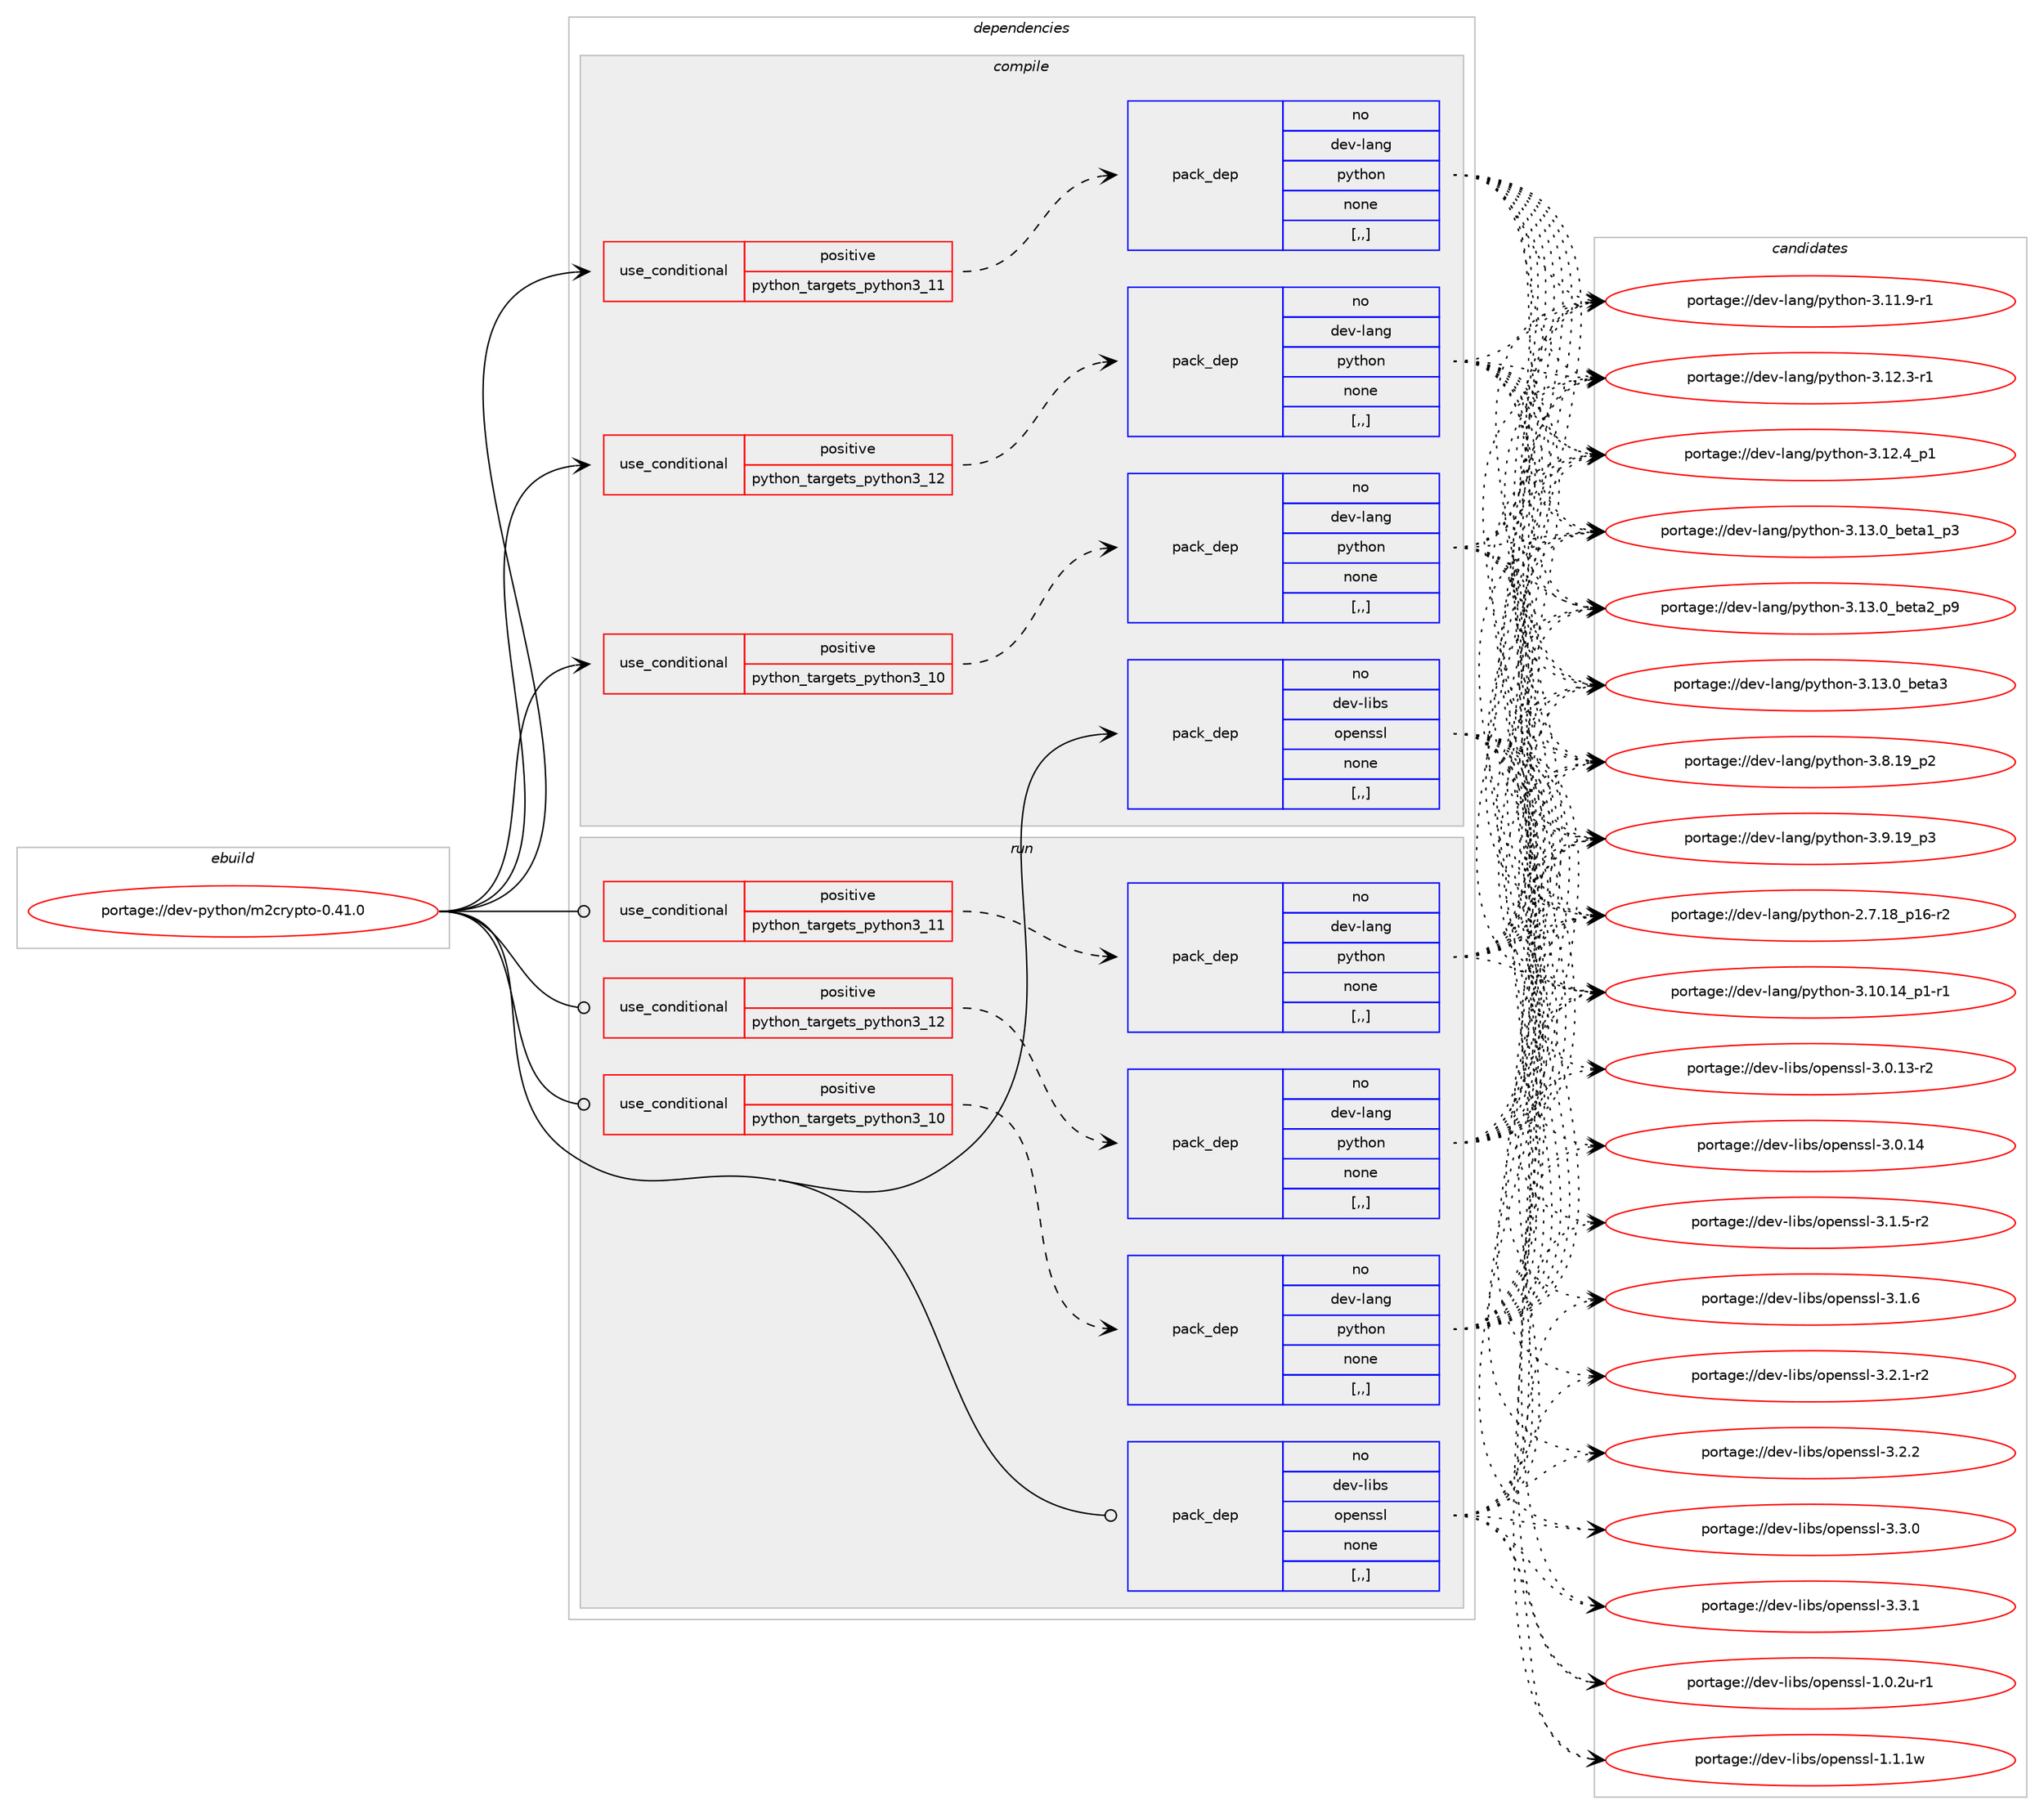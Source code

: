 digraph prolog {

# *************
# Graph options
# *************

newrank=true;
concentrate=true;
compound=true;
graph [rankdir=LR,fontname=Helvetica,fontsize=10,ranksep=1.5];#, ranksep=2.5, nodesep=0.2];
edge  [arrowhead=vee];
node  [fontname=Helvetica,fontsize=10];

# **********
# The ebuild
# **********

subgraph cluster_leftcol {
color=gray;
rank=same;
label=<<i>ebuild</i>>;
id [label="portage://dev-python/m2crypto-0.41.0", color=red, width=4, href="../dev-python/m2crypto-0.41.0.svg"];
}

# ****************
# The dependencies
# ****************

subgraph cluster_midcol {
color=gray;
label=<<i>dependencies</i>>;
subgraph cluster_compile {
fillcolor="#eeeeee";
style=filled;
label=<<i>compile</i>>;
subgraph cond33639 {
dependency147292 [label=<<TABLE BORDER="0" CELLBORDER="1" CELLSPACING="0" CELLPADDING="4"><TR><TD ROWSPAN="3" CELLPADDING="10">use_conditional</TD></TR><TR><TD>positive</TD></TR><TR><TD>python_targets_python3_10</TD></TR></TABLE>>, shape=none, color=red];
subgraph pack112438 {
dependency147293 [label=<<TABLE BORDER="0" CELLBORDER="1" CELLSPACING="0" CELLPADDING="4" WIDTH="220"><TR><TD ROWSPAN="6" CELLPADDING="30">pack_dep</TD></TR><TR><TD WIDTH="110">no</TD></TR><TR><TD>dev-lang</TD></TR><TR><TD>python</TD></TR><TR><TD>none</TD></TR><TR><TD>[,,]</TD></TR></TABLE>>, shape=none, color=blue];
}
dependency147292:e -> dependency147293:w [weight=20,style="dashed",arrowhead="vee"];
}
id:e -> dependency147292:w [weight=20,style="solid",arrowhead="vee"];
subgraph cond33640 {
dependency147294 [label=<<TABLE BORDER="0" CELLBORDER="1" CELLSPACING="0" CELLPADDING="4"><TR><TD ROWSPAN="3" CELLPADDING="10">use_conditional</TD></TR><TR><TD>positive</TD></TR><TR><TD>python_targets_python3_11</TD></TR></TABLE>>, shape=none, color=red];
subgraph pack112439 {
dependency147295 [label=<<TABLE BORDER="0" CELLBORDER="1" CELLSPACING="0" CELLPADDING="4" WIDTH="220"><TR><TD ROWSPAN="6" CELLPADDING="30">pack_dep</TD></TR><TR><TD WIDTH="110">no</TD></TR><TR><TD>dev-lang</TD></TR><TR><TD>python</TD></TR><TR><TD>none</TD></TR><TR><TD>[,,]</TD></TR></TABLE>>, shape=none, color=blue];
}
dependency147294:e -> dependency147295:w [weight=20,style="dashed",arrowhead="vee"];
}
id:e -> dependency147294:w [weight=20,style="solid",arrowhead="vee"];
subgraph cond33641 {
dependency147296 [label=<<TABLE BORDER="0" CELLBORDER="1" CELLSPACING="0" CELLPADDING="4"><TR><TD ROWSPAN="3" CELLPADDING="10">use_conditional</TD></TR><TR><TD>positive</TD></TR><TR><TD>python_targets_python3_12</TD></TR></TABLE>>, shape=none, color=red];
subgraph pack112440 {
dependency147297 [label=<<TABLE BORDER="0" CELLBORDER="1" CELLSPACING="0" CELLPADDING="4" WIDTH="220"><TR><TD ROWSPAN="6" CELLPADDING="30">pack_dep</TD></TR><TR><TD WIDTH="110">no</TD></TR><TR><TD>dev-lang</TD></TR><TR><TD>python</TD></TR><TR><TD>none</TD></TR><TR><TD>[,,]</TD></TR></TABLE>>, shape=none, color=blue];
}
dependency147296:e -> dependency147297:w [weight=20,style="dashed",arrowhead="vee"];
}
id:e -> dependency147296:w [weight=20,style="solid",arrowhead="vee"];
subgraph pack112441 {
dependency147298 [label=<<TABLE BORDER="0" CELLBORDER="1" CELLSPACING="0" CELLPADDING="4" WIDTH="220"><TR><TD ROWSPAN="6" CELLPADDING="30">pack_dep</TD></TR><TR><TD WIDTH="110">no</TD></TR><TR><TD>dev-libs</TD></TR><TR><TD>openssl</TD></TR><TR><TD>none</TD></TR><TR><TD>[,,]</TD></TR></TABLE>>, shape=none, color=blue];
}
id:e -> dependency147298:w [weight=20,style="solid",arrowhead="vee"];
}
subgraph cluster_compileandrun {
fillcolor="#eeeeee";
style=filled;
label=<<i>compile and run</i>>;
}
subgraph cluster_run {
fillcolor="#eeeeee";
style=filled;
label=<<i>run</i>>;
subgraph cond33642 {
dependency147299 [label=<<TABLE BORDER="0" CELLBORDER="1" CELLSPACING="0" CELLPADDING="4"><TR><TD ROWSPAN="3" CELLPADDING="10">use_conditional</TD></TR><TR><TD>positive</TD></TR><TR><TD>python_targets_python3_10</TD></TR></TABLE>>, shape=none, color=red];
subgraph pack112442 {
dependency147300 [label=<<TABLE BORDER="0" CELLBORDER="1" CELLSPACING="0" CELLPADDING="4" WIDTH="220"><TR><TD ROWSPAN="6" CELLPADDING="30">pack_dep</TD></TR><TR><TD WIDTH="110">no</TD></TR><TR><TD>dev-lang</TD></TR><TR><TD>python</TD></TR><TR><TD>none</TD></TR><TR><TD>[,,]</TD></TR></TABLE>>, shape=none, color=blue];
}
dependency147299:e -> dependency147300:w [weight=20,style="dashed",arrowhead="vee"];
}
id:e -> dependency147299:w [weight=20,style="solid",arrowhead="odot"];
subgraph cond33643 {
dependency147301 [label=<<TABLE BORDER="0" CELLBORDER="1" CELLSPACING="0" CELLPADDING="4"><TR><TD ROWSPAN="3" CELLPADDING="10">use_conditional</TD></TR><TR><TD>positive</TD></TR><TR><TD>python_targets_python3_11</TD></TR></TABLE>>, shape=none, color=red];
subgraph pack112443 {
dependency147302 [label=<<TABLE BORDER="0" CELLBORDER="1" CELLSPACING="0" CELLPADDING="4" WIDTH="220"><TR><TD ROWSPAN="6" CELLPADDING="30">pack_dep</TD></TR><TR><TD WIDTH="110">no</TD></TR><TR><TD>dev-lang</TD></TR><TR><TD>python</TD></TR><TR><TD>none</TD></TR><TR><TD>[,,]</TD></TR></TABLE>>, shape=none, color=blue];
}
dependency147301:e -> dependency147302:w [weight=20,style="dashed",arrowhead="vee"];
}
id:e -> dependency147301:w [weight=20,style="solid",arrowhead="odot"];
subgraph cond33644 {
dependency147303 [label=<<TABLE BORDER="0" CELLBORDER="1" CELLSPACING="0" CELLPADDING="4"><TR><TD ROWSPAN="3" CELLPADDING="10">use_conditional</TD></TR><TR><TD>positive</TD></TR><TR><TD>python_targets_python3_12</TD></TR></TABLE>>, shape=none, color=red];
subgraph pack112444 {
dependency147304 [label=<<TABLE BORDER="0" CELLBORDER="1" CELLSPACING="0" CELLPADDING="4" WIDTH="220"><TR><TD ROWSPAN="6" CELLPADDING="30">pack_dep</TD></TR><TR><TD WIDTH="110">no</TD></TR><TR><TD>dev-lang</TD></TR><TR><TD>python</TD></TR><TR><TD>none</TD></TR><TR><TD>[,,]</TD></TR></TABLE>>, shape=none, color=blue];
}
dependency147303:e -> dependency147304:w [weight=20,style="dashed",arrowhead="vee"];
}
id:e -> dependency147303:w [weight=20,style="solid",arrowhead="odot"];
subgraph pack112445 {
dependency147305 [label=<<TABLE BORDER="0" CELLBORDER="1" CELLSPACING="0" CELLPADDING="4" WIDTH="220"><TR><TD ROWSPAN="6" CELLPADDING="30">pack_dep</TD></TR><TR><TD WIDTH="110">no</TD></TR><TR><TD>dev-libs</TD></TR><TR><TD>openssl</TD></TR><TR><TD>none</TD></TR><TR><TD>[,,]</TD></TR></TABLE>>, shape=none, color=blue];
}
id:e -> dependency147305:w [weight=20,style="solid",arrowhead="odot"];
}
}

# **************
# The candidates
# **************

subgraph cluster_choices {
rank=same;
color=gray;
label=<<i>candidates</i>>;

subgraph choice112438 {
color=black;
nodesep=1;
choice100101118451089711010347112121116104111110455046554649569511249544511450 [label="portage://dev-lang/python-2.7.18_p16-r2", color=red, width=4,href="../dev-lang/python-2.7.18_p16-r2.svg"];
choice100101118451089711010347112121116104111110455146494846495295112494511449 [label="portage://dev-lang/python-3.10.14_p1-r1", color=red, width=4,href="../dev-lang/python-3.10.14_p1-r1.svg"];
choice100101118451089711010347112121116104111110455146494946574511449 [label="portage://dev-lang/python-3.11.9-r1", color=red, width=4,href="../dev-lang/python-3.11.9-r1.svg"];
choice100101118451089711010347112121116104111110455146495046514511449 [label="portage://dev-lang/python-3.12.3-r1", color=red, width=4,href="../dev-lang/python-3.12.3-r1.svg"];
choice100101118451089711010347112121116104111110455146495046529511249 [label="portage://dev-lang/python-3.12.4_p1", color=red, width=4,href="../dev-lang/python-3.12.4_p1.svg"];
choice10010111845108971101034711212111610411111045514649514648959810111697499511251 [label="portage://dev-lang/python-3.13.0_beta1_p3", color=red, width=4,href="../dev-lang/python-3.13.0_beta1_p3.svg"];
choice10010111845108971101034711212111610411111045514649514648959810111697509511257 [label="portage://dev-lang/python-3.13.0_beta2_p9", color=red, width=4,href="../dev-lang/python-3.13.0_beta2_p9.svg"];
choice1001011184510897110103471121211161041111104551464951464895981011169751 [label="portage://dev-lang/python-3.13.0_beta3", color=red, width=4,href="../dev-lang/python-3.13.0_beta3.svg"];
choice100101118451089711010347112121116104111110455146564649579511250 [label="portage://dev-lang/python-3.8.19_p2", color=red, width=4,href="../dev-lang/python-3.8.19_p2.svg"];
choice100101118451089711010347112121116104111110455146574649579511251 [label="portage://dev-lang/python-3.9.19_p3", color=red, width=4,href="../dev-lang/python-3.9.19_p3.svg"];
dependency147293:e -> choice100101118451089711010347112121116104111110455046554649569511249544511450:w [style=dotted,weight="100"];
dependency147293:e -> choice100101118451089711010347112121116104111110455146494846495295112494511449:w [style=dotted,weight="100"];
dependency147293:e -> choice100101118451089711010347112121116104111110455146494946574511449:w [style=dotted,weight="100"];
dependency147293:e -> choice100101118451089711010347112121116104111110455146495046514511449:w [style=dotted,weight="100"];
dependency147293:e -> choice100101118451089711010347112121116104111110455146495046529511249:w [style=dotted,weight="100"];
dependency147293:e -> choice10010111845108971101034711212111610411111045514649514648959810111697499511251:w [style=dotted,weight="100"];
dependency147293:e -> choice10010111845108971101034711212111610411111045514649514648959810111697509511257:w [style=dotted,weight="100"];
dependency147293:e -> choice1001011184510897110103471121211161041111104551464951464895981011169751:w [style=dotted,weight="100"];
dependency147293:e -> choice100101118451089711010347112121116104111110455146564649579511250:w [style=dotted,weight="100"];
dependency147293:e -> choice100101118451089711010347112121116104111110455146574649579511251:w [style=dotted,weight="100"];
}
subgraph choice112439 {
color=black;
nodesep=1;
choice100101118451089711010347112121116104111110455046554649569511249544511450 [label="portage://dev-lang/python-2.7.18_p16-r2", color=red, width=4,href="../dev-lang/python-2.7.18_p16-r2.svg"];
choice100101118451089711010347112121116104111110455146494846495295112494511449 [label="portage://dev-lang/python-3.10.14_p1-r1", color=red, width=4,href="../dev-lang/python-3.10.14_p1-r1.svg"];
choice100101118451089711010347112121116104111110455146494946574511449 [label="portage://dev-lang/python-3.11.9-r1", color=red, width=4,href="../dev-lang/python-3.11.9-r1.svg"];
choice100101118451089711010347112121116104111110455146495046514511449 [label="portage://dev-lang/python-3.12.3-r1", color=red, width=4,href="../dev-lang/python-3.12.3-r1.svg"];
choice100101118451089711010347112121116104111110455146495046529511249 [label="portage://dev-lang/python-3.12.4_p1", color=red, width=4,href="../dev-lang/python-3.12.4_p1.svg"];
choice10010111845108971101034711212111610411111045514649514648959810111697499511251 [label="portage://dev-lang/python-3.13.0_beta1_p3", color=red, width=4,href="../dev-lang/python-3.13.0_beta1_p3.svg"];
choice10010111845108971101034711212111610411111045514649514648959810111697509511257 [label="portage://dev-lang/python-3.13.0_beta2_p9", color=red, width=4,href="../dev-lang/python-3.13.0_beta2_p9.svg"];
choice1001011184510897110103471121211161041111104551464951464895981011169751 [label="portage://dev-lang/python-3.13.0_beta3", color=red, width=4,href="../dev-lang/python-3.13.0_beta3.svg"];
choice100101118451089711010347112121116104111110455146564649579511250 [label="portage://dev-lang/python-3.8.19_p2", color=red, width=4,href="../dev-lang/python-3.8.19_p2.svg"];
choice100101118451089711010347112121116104111110455146574649579511251 [label="portage://dev-lang/python-3.9.19_p3", color=red, width=4,href="../dev-lang/python-3.9.19_p3.svg"];
dependency147295:e -> choice100101118451089711010347112121116104111110455046554649569511249544511450:w [style=dotted,weight="100"];
dependency147295:e -> choice100101118451089711010347112121116104111110455146494846495295112494511449:w [style=dotted,weight="100"];
dependency147295:e -> choice100101118451089711010347112121116104111110455146494946574511449:w [style=dotted,weight="100"];
dependency147295:e -> choice100101118451089711010347112121116104111110455146495046514511449:w [style=dotted,weight="100"];
dependency147295:e -> choice100101118451089711010347112121116104111110455146495046529511249:w [style=dotted,weight="100"];
dependency147295:e -> choice10010111845108971101034711212111610411111045514649514648959810111697499511251:w [style=dotted,weight="100"];
dependency147295:e -> choice10010111845108971101034711212111610411111045514649514648959810111697509511257:w [style=dotted,weight="100"];
dependency147295:e -> choice1001011184510897110103471121211161041111104551464951464895981011169751:w [style=dotted,weight="100"];
dependency147295:e -> choice100101118451089711010347112121116104111110455146564649579511250:w [style=dotted,weight="100"];
dependency147295:e -> choice100101118451089711010347112121116104111110455146574649579511251:w [style=dotted,weight="100"];
}
subgraph choice112440 {
color=black;
nodesep=1;
choice100101118451089711010347112121116104111110455046554649569511249544511450 [label="portage://dev-lang/python-2.7.18_p16-r2", color=red, width=4,href="../dev-lang/python-2.7.18_p16-r2.svg"];
choice100101118451089711010347112121116104111110455146494846495295112494511449 [label="portage://dev-lang/python-3.10.14_p1-r1", color=red, width=4,href="../dev-lang/python-3.10.14_p1-r1.svg"];
choice100101118451089711010347112121116104111110455146494946574511449 [label="portage://dev-lang/python-3.11.9-r1", color=red, width=4,href="../dev-lang/python-3.11.9-r1.svg"];
choice100101118451089711010347112121116104111110455146495046514511449 [label="portage://dev-lang/python-3.12.3-r1", color=red, width=4,href="../dev-lang/python-3.12.3-r1.svg"];
choice100101118451089711010347112121116104111110455146495046529511249 [label="portage://dev-lang/python-3.12.4_p1", color=red, width=4,href="../dev-lang/python-3.12.4_p1.svg"];
choice10010111845108971101034711212111610411111045514649514648959810111697499511251 [label="portage://dev-lang/python-3.13.0_beta1_p3", color=red, width=4,href="../dev-lang/python-3.13.0_beta1_p3.svg"];
choice10010111845108971101034711212111610411111045514649514648959810111697509511257 [label="portage://dev-lang/python-3.13.0_beta2_p9", color=red, width=4,href="../dev-lang/python-3.13.0_beta2_p9.svg"];
choice1001011184510897110103471121211161041111104551464951464895981011169751 [label="portage://dev-lang/python-3.13.0_beta3", color=red, width=4,href="../dev-lang/python-3.13.0_beta3.svg"];
choice100101118451089711010347112121116104111110455146564649579511250 [label="portage://dev-lang/python-3.8.19_p2", color=red, width=4,href="../dev-lang/python-3.8.19_p2.svg"];
choice100101118451089711010347112121116104111110455146574649579511251 [label="portage://dev-lang/python-3.9.19_p3", color=red, width=4,href="../dev-lang/python-3.9.19_p3.svg"];
dependency147297:e -> choice100101118451089711010347112121116104111110455046554649569511249544511450:w [style=dotted,weight="100"];
dependency147297:e -> choice100101118451089711010347112121116104111110455146494846495295112494511449:w [style=dotted,weight="100"];
dependency147297:e -> choice100101118451089711010347112121116104111110455146494946574511449:w [style=dotted,weight="100"];
dependency147297:e -> choice100101118451089711010347112121116104111110455146495046514511449:w [style=dotted,weight="100"];
dependency147297:e -> choice100101118451089711010347112121116104111110455146495046529511249:w [style=dotted,weight="100"];
dependency147297:e -> choice10010111845108971101034711212111610411111045514649514648959810111697499511251:w [style=dotted,weight="100"];
dependency147297:e -> choice10010111845108971101034711212111610411111045514649514648959810111697509511257:w [style=dotted,weight="100"];
dependency147297:e -> choice1001011184510897110103471121211161041111104551464951464895981011169751:w [style=dotted,weight="100"];
dependency147297:e -> choice100101118451089711010347112121116104111110455146564649579511250:w [style=dotted,weight="100"];
dependency147297:e -> choice100101118451089711010347112121116104111110455146574649579511251:w [style=dotted,weight="100"];
}
subgraph choice112441 {
color=black;
nodesep=1;
choice1001011184510810598115471111121011101151151084549464846501174511449 [label="portage://dev-libs/openssl-1.0.2u-r1", color=red, width=4,href="../dev-libs/openssl-1.0.2u-r1.svg"];
choice100101118451081059811547111112101110115115108454946494649119 [label="portage://dev-libs/openssl-1.1.1w", color=red, width=4,href="../dev-libs/openssl-1.1.1w.svg"];
choice100101118451081059811547111112101110115115108455146484649514511450 [label="portage://dev-libs/openssl-3.0.13-r2", color=red, width=4,href="../dev-libs/openssl-3.0.13-r2.svg"];
choice10010111845108105981154711111210111011511510845514648464952 [label="portage://dev-libs/openssl-3.0.14", color=red, width=4,href="../dev-libs/openssl-3.0.14.svg"];
choice1001011184510810598115471111121011101151151084551464946534511450 [label="portage://dev-libs/openssl-3.1.5-r2", color=red, width=4,href="../dev-libs/openssl-3.1.5-r2.svg"];
choice100101118451081059811547111112101110115115108455146494654 [label="portage://dev-libs/openssl-3.1.6", color=red, width=4,href="../dev-libs/openssl-3.1.6.svg"];
choice1001011184510810598115471111121011101151151084551465046494511450 [label="portage://dev-libs/openssl-3.2.1-r2", color=red, width=4,href="../dev-libs/openssl-3.2.1-r2.svg"];
choice100101118451081059811547111112101110115115108455146504650 [label="portage://dev-libs/openssl-3.2.2", color=red, width=4,href="../dev-libs/openssl-3.2.2.svg"];
choice100101118451081059811547111112101110115115108455146514648 [label="portage://dev-libs/openssl-3.3.0", color=red, width=4,href="../dev-libs/openssl-3.3.0.svg"];
choice100101118451081059811547111112101110115115108455146514649 [label="portage://dev-libs/openssl-3.3.1", color=red, width=4,href="../dev-libs/openssl-3.3.1.svg"];
dependency147298:e -> choice1001011184510810598115471111121011101151151084549464846501174511449:w [style=dotted,weight="100"];
dependency147298:e -> choice100101118451081059811547111112101110115115108454946494649119:w [style=dotted,weight="100"];
dependency147298:e -> choice100101118451081059811547111112101110115115108455146484649514511450:w [style=dotted,weight="100"];
dependency147298:e -> choice10010111845108105981154711111210111011511510845514648464952:w [style=dotted,weight="100"];
dependency147298:e -> choice1001011184510810598115471111121011101151151084551464946534511450:w [style=dotted,weight="100"];
dependency147298:e -> choice100101118451081059811547111112101110115115108455146494654:w [style=dotted,weight="100"];
dependency147298:e -> choice1001011184510810598115471111121011101151151084551465046494511450:w [style=dotted,weight="100"];
dependency147298:e -> choice100101118451081059811547111112101110115115108455146504650:w [style=dotted,weight="100"];
dependency147298:e -> choice100101118451081059811547111112101110115115108455146514648:w [style=dotted,weight="100"];
dependency147298:e -> choice100101118451081059811547111112101110115115108455146514649:w [style=dotted,weight="100"];
}
subgraph choice112442 {
color=black;
nodesep=1;
choice100101118451089711010347112121116104111110455046554649569511249544511450 [label="portage://dev-lang/python-2.7.18_p16-r2", color=red, width=4,href="../dev-lang/python-2.7.18_p16-r2.svg"];
choice100101118451089711010347112121116104111110455146494846495295112494511449 [label="portage://dev-lang/python-3.10.14_p1-r1", color=red, width=4,href="../dev-lang/python-3.10.14_p1-r1.svg"];
choice100101118451089711010347112121116104111110455146494946574511449 [label="portage://dev-lang/python-3.11.9-r1", color=red, width=4,href="../dev-lang/python-3.11.9-r1.svg"];
choice100101118451089711010347112121116104111110455146495046514511449 [label="portage://dev-lang/python-3.12.3-r1", color=red, width=4,href="../dev-lang/python-3.12.3-r1.svg"];
choice100101118451089711010347112121116104111110455146495046529511249 [label="portage://dev-lang/python-3.12.4_p1", color=red, width=4,href="../dev-lang/python-3.12.4_p1.svg"];
choice10010111845108971101034711212111610411111045514649514648959810111697499511251 [label="portage://dev-lang/python-3.13.0_beta1_p3", color=red, width=4,href="../dev-lang/python-3.13.0_beta1_p3.svg"];
choice10010111845108971101034711212111610411111045514649514648959810111697509511257 [label="portage://dev-lang/python-3.13.0_beta2_p9", color=red, width=4,href="../dev-lang/python-3.13.0_beta2_p9.svg"];
choice1001011184510897110103471121211161041111104551464951464895981011169751 [label="portage://dev-lang/python-3.13.0_beta3", color=red, width=4,href="../dev-lang/python-3.13.0_beta3.svg"];
choice100101118451089711010347112121116104111110455146564649579511250 [label="portage://dev-lang/python-3.8.19_p2", color=red, width=4,href="../dev-lang/python-3.8.19_p2.svg"];
choice100101118451089711010347112121116104111110455146574649579511251 [label="portage://dev-lang/python-3.9.19_p3", color=red, width=4,href="../dev-lang/python-3.9.19_p3.svg"];
dependency147300:e -> choice100101118451089711010347112121116104111110455046554649569511249544511450:w [style=dotted,weight="100"];
dependency147300:e -> choice100101118451089711010347112121116104111110455146494846495295112494511449:w [style=dotted,weight="100"];
dependency147300:e -> choice100101118451089711010347112121116104111110455146494946574511449:w [style=dotted,weight="100"];
dependency147300:e -> choice100101118451089711010347112121116104111110455146495046514511449:w [style=dotted,weight="100"];
dependency147300:e -> choice100101118451089711010347112121116104111110455146495046529511249:w [style=dotted,weight="100"];
dependency147300:e -> choice10010111845108971101034711212111610411111045514649514648959810111697499511251:w [style=dotted,weight="100"];
dependency147300:e -> choice10010111845108971101034711212111610411111045514649514648959810111697509511257:w [style=dotted,weight="100"];
dependency147300:e -> choice1001011184510897110103471121211161041111104551464951464895981011169751:w [style=dotted,weight="100"];
dependency147300:e -> choice100101118451089711010347112121116104111110455146564649579511250:w [style=dotted,weight="100"];
dependency147300:e -> choice100101118451089711010347112121116104111110455146574649579511251:w [style=dotted,weight="100"];
}
subgraph choice112443 {
color=black;
nodesep=1;
choice100101118451089711010347112121116104111110455046554649569511249544511450 [label="portage://dev-lang/python-2.7.18_p16-r2", color=red, width=4,href="../dev-lang/python-2.7.18_p16-r2.svg"];
choice100101118451089711010347112121116104111110455146494846495295112494511449 [label="portage://dev-lang/python-3.10.14_p1-r1", color=red, width=4,href="../dev-lang/python-3.10.14_p1-r1.svg"];
choice100101118451089711010347112121116104111110455146494946574511449 [label="portage://dev-lang/python-3.11.9-r1", color=red, width=4,href="../dev-lang/python-3.11.9-r1.svg"];
choice100101118451089711010347112121116104111110455146495046514511449 [label="portage://dev-lang/python-3.12.3-r1", color=red, width=4,href="../dev-lang/python-3.12.3-r1.svg"];
choice100101118451089711010347112121116104111110455146495046529511249 [label="portage://dev-lang/python-3.12.4_p1", color=red, width=4,href="../dev-lang/python-3.12.4_p1.svg"];
choice10010111845108971101034711212111610411111045514649514648959810111697499511251 [label="portage://dev-lang/python-3.13.0_beta1_p3", color=red, width=4,href="../dev-lang/python-3.13.0_beta1_p3.svg"];
choice10010111845108971101034711212111610411111045514649514648959810111697509511257 [label="portage://dev-lang/python-3.13.0_beta2_p9", color=red, width=4,href="../dev-lang/python-3.13.0_beta2_p9.svg"];
choice1001011184510897110103471121211161041111104551464951464895981011169751 [label="portage://dev-lang/python-3.13.0_beta3", color=red, width=4,href="../dev-lang/python-3.13.0_beta3.svg"];
choice100101118451089711010347112121116104111110455146564649579511250 [label="portage://dev-lang/python-3.8.19_p2", color=red, width=4,href="../dev-lang/python-3.8.19_p2.svg"];
choice100101118451089711010347112121116104111110455146574649579511251 [label="portage://dev-lang/python-3.9.19_p3", color=red, width=4,href="../dev-lang/python-3.9.19_p3.svg"];
dependency147302:e -> choice100101118451089711010347112121116104111110455046554649569511249544511450:w [style=dotted,weight="100"];
dependency147302:e -> choice100101118451089711010347112121116104111110455146494846495295112494511449:w [style=dotted,weight="100"];
dependency147302:e -> choice100101118451089711010347112121116104111110455146494946574511449:w [style=dotted,weight="100"];
dependency147302:e -> choice100101118451089711010347112121116104111110455146495046514511449:w [style=dotted,weight="100"];
dependency147302:e -> choice100101118451089711010347112121116104111110455146495046529511249:w [style=dotted,weight="100"];
dependency147302:e -> choice10010111845108971101034711212111610411111045514649514648959810111697499511251:w [style=dotted,weight="100"];
dependency147302:e -> choice10010111845108971101034711212111610411111045514649514648959810111697509511257:w [style=dotted,weight="100"];
dependency147302:e -> choice1001011184510897110103471121211161041111104551464951464895981011169751:w [style=dotted,weight="100"];
dependency147302:e -> choice100101118451089711010347112121116104111110455146564649579511250:w [style=dotted,weight="100"];
dependency147302:e -> choice100101118451089711010347112121116104111110455146574649579511251:w [style=dotted,weight="100"];
}
subgraph choice112444 {
color=black;
nodesep=1;
choice100101118451089711010347112121116104111110455046554649569511249544511450 [label="portage://dev-lang/python-2.7.18_p16-r2", color=red, width=4,href="../dev-lang/python-2.7.18_p16-r2.svg"];
choice100101118451089711010347112121116104111110455146494846495295112494511449 [label="portage://dev-lang/python-3.10.14_p1-r1", color=red, width=4,href="../dev-lang/python-3.10.14_p1-r1.svg"];
choice100101118451089711010347112121116104111110455146494946574511449 [label="portage://dev-lang/python-3.11.9-r1", color=red, width=4,href="../dev-lang/python-3.11.9-r1.svg"];
choice100101118451089711010347112121116104111110455146495046514511449 [label="portage://dev-lang/python-3.12.3-r1", color=red, width=4,href="../dev-lang/python-3.12.3-r1.svg"];
choice100101118451089711010347112121116104111110455146495046529511249 [label="portage://dev-lang/python-3.12.4_p1", color=red, width=4,href="../dev-lang/python-3.12.4_p1.svg"];
choice10010111845108971101034711212111610411111045514649514648959810111697499511251 [label="portage://dev-lang/python-3.13.0_beta1_p3", color=red, width=4,href="../dev-lang/python-3.13.0_beta1_p3.svg"];
choice10010111845108971101034711212111610411111045514649514648959810111697509511257 [label="portage://dev-lang/python-3.13.0_beta2_p9", color=red, width=4,href="../dev-lang/python-3.13.0_beta2_p9.svg"];
choice1001011184510897110103471121211161041111104551464951464895981011169751 [label="portage://dev-lang/python-3.13.0_beta3", color=red, width=4,href="../dev-lang/python-3.13.0_beta3.svg"];
choice100101118451089711010347112121116104111110455146564649579511250 [label="portage://dev-lang/python-3.8.19_p2", color=red, width=4,href="../dev-lang/python-3.8.19_p2.svg"];
choice100101118451089711010347112121116104111110455146574649579511251 [label="portage://dev-lang/python-3.9.19_p3", color=red, width=4,href="../dev-lang/python-3.9.19_p3.svg"];
dependency147304:e -> choice100101118451089711010347112121116104111110455046554649569511249544511450:w [style=dotted,weight="100"];
dependency147304:e -> choice100101118451089711010347112121116104111110455146494846495295112494511449:w [style=dotted,weight="100"];
dependency147304:e -> choice100101118451089711010347112121116104111110455146494946574511449:w [style=dotted,weight="100"];
dependency147304:e -> choice100101118451089711010347112121116104111110455146495046514511449:w [style=dotted,weight="100"];
dependency147304:e -> choice100101118451089711010347112121116104111110455146495046529511249:w [style=dotted,weight="100"];
dependency147304:e -> choice10010111845108971101034711212111610411111045514649514648959810111697499511251:w [style=dotted,weight="100"];
dependency147304:e -> choice10010111845108971101034711212111610411111045514649514648959810111697509511257:w [style=dotted,weight="100"];
dependency147304:e -> choice1001011184510897110103471121211161041111104551464951464895981011169751:w [style=dotted,weight="100"];
dependency147304:e -> choice100101118451089711010347112121116104111110455146564649579511250:w [style=dotted,weight="100"];
dependency147304:e -> choice100101118451089711010347112121116104111110455146574649579511251:w [style=dotted,weight="100"];
}
subgraph choice112445 {
color=black;
nodesep=1;
choice1001011184510810598115471111121011101151151084549464846501174511449 [label="portage://dev-libs/openssl-1.0.2u-r1", color=red, width=4,href="../dev-libs/openssl-1.0.2u-r1.svg"];
choice100101118451081059811547111112101110115115108454946494649119 [label="portage://dev-libs/openssl-1.1.1w", color=red, width=4,href="../dev-libs/openssl-1.1.1w.svg"];
choice100101118451081059811547111112101110115115108455146484649514511450 [label="portage://dev-libs/openssl-3.0.13-r2", color=red, width=4,href="../dev-libs/openssl-3.0.13-r2.svg"];
choice10010111845108105981154711111210111011511510845514648464952 [label="portage://dev-libs/openssl-3.0.14", color=red, width=4,href="../dev-libs/openssl-3.0.14.svg"];
choice1001011184510810598115471111121011101151151084551464946534511450 [label="portage://dev-libs/openssl-3.1.5-r2", color=red, width=4,href="../dev-libs/openssl-3.1.5-r2.svg"];
choice100101118451081059811547111112101110115115108455146494654 [label="portage://dev-libs/openssl-3.1.6", color=red, width=4,href="../dev-libs/openssl-3.1.6.svg"];
choice1001011184510810598115471111121011101151151084551465046494511450 [label="portage://dev-libs/openssl-3.2.1-r2", color=red, width=4,href="../dev-libs/openssl-3.2.1-r2.svg"];
choice100101118451081059811547111112101110115115108455146504650 [label="portage://dev-libs/openssl-3.2.2", color=red, width=4,href="../dev-libs/openssl-3.2.2.svg"];
choice100101118451081059811547111112101110115115108455146514648 [label="portage://dev-libs/openssl-3.3.0", color=red, width=4,href="../dev-libs/openssl-3.3.0.svg"];
choice100101118451081059811547111112101110115115108455146514649 [label="portage://dev-libs/openssl-3.3.1", color=red, width=4,href="../dev-libs/openssl-3.3.1.svg"];
dependency147305:e -> choice1001011184510810598115471111121011101151151084549464846501174511449:w [style=dotted,weight="100"];
dependency147305:e -> choice100101118451081059811547111112101110115115108454946494649119:w [style=dotted,weight="100"];
dependency147305:e -> choice100101118451081059811547111112101110115115108455146484649514511450:w [style=dotted,weight="100"];
dependency147305:e -> choice10010111845108105981154711111210111011511510845514648464952:w [style=dotted,weight="100"];
dependency147305:e -> choice1001011184510810598115471111121011101151151084551464946534511450:w [style=dotted,weight="100"];
dependency147305:e -> choice100101118451081059811547111112101110115115108455146494654:w [style=dotted,weight="100"];
dependency147305:e -> choice1001011184510810598115471111121011101151151084551465046494511450:w [style=dotted,weight="100"];
dependency147305:e -> choice100101118451081059811547111112101110115115108455146504650:w [style=dotted,weight="100"];
dependency147305:e -> choice100101118451081059811547111112101110115115108455146514648:w [style=dotted,weight="100"];
dependency147305:e -> choice100101118451081059811547111112101110115115108455146514649:w [style=dotted,weight="100"];
}
}

}
